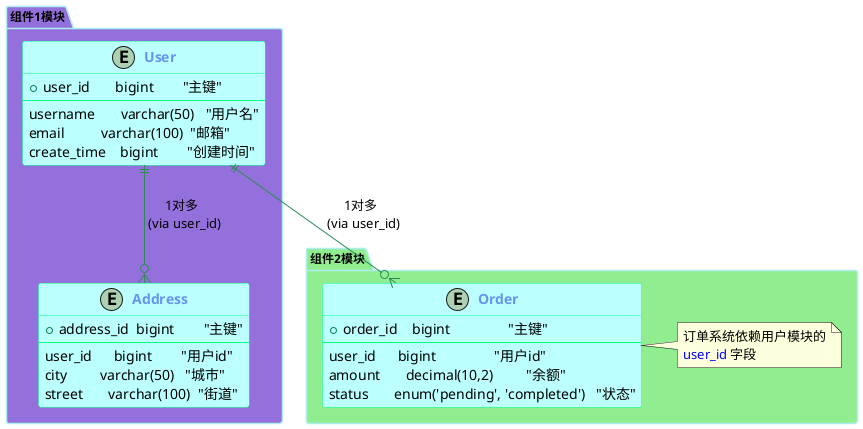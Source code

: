 @startuml

' 基础样式
skinparam package {
  BackgroundColor #9370DB
  ' BackgroundColor #fff
  BorderColor #AFEEEE
  FontSize 12
}

skinparam class {
  ' 背景色
  BackgroundColor #BBFFFF
  ArrowColor SeaGreen
  ' 边框颜色
  BorderColor SpringGreen
  FontColor #6495ED
  FontStyle bold
}


package 组件1模块 {
  ' 用户相关实体
  entity "User" as user {
    {field} + user_id       bigint        "主键"
    --
    {field}  username       varchar(50)   "用户名"
    {field}  email          varchar(100)  "邮箱"
    {field}  create_time    bigint        "创建时间"
  }

  entity "Address" as address {
    {field} + address_id  bigint        "主键"
    --
    {field}  user_id      bigint        "用户id"
    {field}  city         varchar(50)   "城市"
    {field}  street       varchar(100)  "街道"
  }

  ' 用户模块关系
  user ||--o{ address : "1对多 \n (via user_id)"
}


package 组件2模块 #LightGreen {
  ' 订单相关实体
  entity "Order" as order {
    {field} + order_id    bigint                "主键"
    --
    {field}  user_id      bigint                "用户id"
    {field}  amount       decimal(10,2)         "余额"
    {field}  status       enum('pending', 'completed')   "状态"
  }

  ' 跨模块关系（示例）
  note right of order
    订单系统依赖用户模块的
    <color:blue>user_id</color> 字段
  end note
}

'---------- 辅助关联关系 ----------
user ||--o{ order : "1对多 \n (via user_id)"


' 隐藏字段
'hide fields

@enduml
